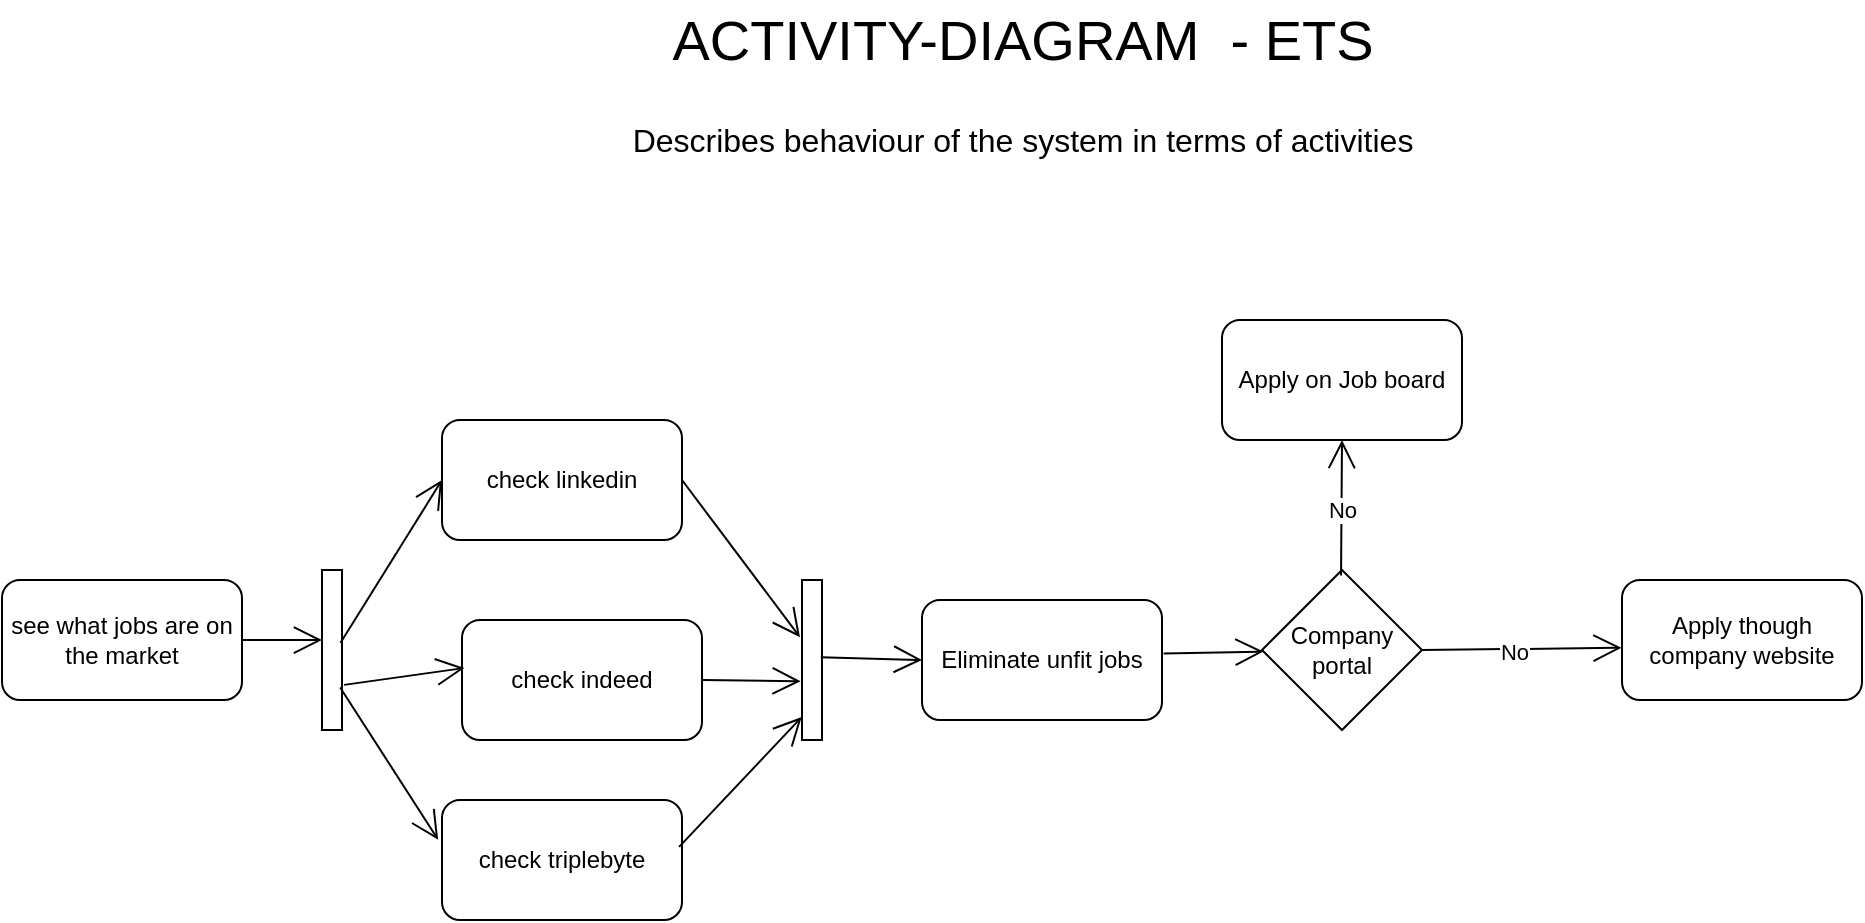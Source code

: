 <mxfile version="19.0.3" type="device" pages="2"><diagram id="CB76j-QL4G5kRngm_N2Z" name="ACTIVITY"><mxGraphModel dx="2526" dy="1278" grid="1" gridSize="10" guides="1" tooltips="1" connect="1" arrows="1" fold="1" page="1" pageScale="1" pageWidth="1100" pageHeight="850" math="0" shadow="0"><root><mxCell id="0"/><mxCell id="1" parent="0"/><mxCell id="jiYR0EFJOiK9zKQ9a5HT-1" value="see what jobs are on the market" style="rounded=1;whiteSpace=wrap;html=1;" parent="1" vertex="1"><mxGeometry x="40" y="350" width="120" height="60" as="geometry"/></mxCell><mxCell id="jiYR0EFJOiK9zKQ9a5HT-2" value="check linkedin" style="rounded=1;whiteSpace=wrap;html=1;" parent="1" vertex="1"><mxGeometry x="260" y="270" width="120" height="60" as="geometry"/></mxCell><mxCell id="jiYR0EFJOiK9zKQ9a5HT-3" value="check indeed" style="rounded=1;whiteSpace=wrap;html=1;" parent="1" vertex="1"><mxGeometry x="270" y="370" width="120" height="60" as="geometry"/></mxCell><mxCell id="jiYR0EFJOiK9zKQ9a5HT-4" value="" style="html=1;points=[];perimeter=orthogonalPerimeter;" parent="1" vertex="1"><mxGeometry x="200" y="345" width="10" height="80" as="geometry"/></mxCell><mxCell id="jiYR0EFJOiK9zKQ9a5HT-8" value="Eliminate unfit jobs" style="rounded=1;whiteSpace=wrap;html=1;" parent="1" vertex="1"><mxGeometry x="500" y="360" width="120" height="60" as="geometry"/></mxCell><mxCell id="jiYR0EFJOiK9zKQ9a5HT-9" value="" style="endArrow=open;endFill=1;endSize=12;html=1;rounded=0;exitX=1;exitY=0.5;exitDx=0;exitDy=0;entryX=-0.1;entryY=0.358;entryDx=0;entryDy=0;entryPerimeter=0;" parent="1" source="jiYR0EFJOiK9zKQ9a5HT-2" target="jiYR0EFJOiK9zKQ9a5HT-16" edge="1"><mxGeometry width="160" relative="1" as="geometry"><mxPoint x="270" y="369.69" as="sourcePoint"/><mxPoint x="460" y="340" as="targetPoint"/></mxGeometry></mxCell><mxCell id="jiYR0EFJOiK9zKQ9a5HT-13" value="" style="endArrow=open;endFill=1;endSize=12;html=1;rounded=0;exitX=1;exitY=0.5;exitDx=0;exitDy=0;entryX=-0.067;entryY=0.633;entryDx=0;entryDy=0;entryPerimeter=0;" parent="1" source="jiYR0EFJOiK9zKQ9a5HT-3" target="jiYR0EFJOiK9zKQ9a5HT-16" edge="1"><mxGeometry width="160" relative="1" as="geometry"><mxPoint x="270" y="369.69" as="sourcePoint"/><mxPoint x="440" y="430" as="targetPoint"/></mxGeometry></mxCell><mxCell id="jiYR0EFJOiK9zKQ9a5HT-14" value="" style="endArrow=open;endFill=1;endSize=12;html=1;rounded=0;entryX=0;entryY=0.5;entryDx=0;entryDy=0;exitX=0.927;exitY=0.455;exitDx=0;exitDy=0;exitPerimeter=0;" parent="1" source="jiYR0EFJOiK9zKQ9a5HT-4" target="jiYR0EFJOiK9zKQ9a5HT-2" edge="1"><mxGeometry width="160" relative="1" as="geometry"><mxPoint x="240" y="379.69" as="sourcePoint"/><mxPoint x="400" y="379.69" as="targetPoint"/></mxGeometry></mxCell><mxCell id="jiYR0EFJOiK9zKQ9a5HT-15" value="" style="endArrow=open;endFill=1;endSize=12;html=1;rounded=0;entryX=0.01;entryY=0.4;entryDx=0;entryDy=0;entryPerimeter=0;exitX=1.104;exitY=0.718;exitDx=0;exitDy=0;exitPerimeter=0;" parent="1" source="jiYR0EFJOiK9zKQ9a5HT-4" target="jiYR0EFJOiK9zKQ9a5HT-3" edge="1"><mxGeometry width="160" relative="1" as="geometry"><mxPoint x="250" y="389.69" as="sourcePoint"/><mxPoint x="277.48" y="354.6" as="targetPoint"/></mxGeometry></mxCell><mxCell id="jiYR0EFJOiK9zKQ9a5HT-16" value="" style="html=1;points=[];perimeter=orthogonalPerimeter;" parent="1" vertex="1"><mxGeometry x="440" y="350" width="10" height="80" as="geometry"/></mxCell><mxCell id="jiYR0EFJOiK9zKQ9a5HT-17" value="" style="endArrow=open;endFill=1;endSize=12;html=1;rounded=0;exitX=0.938;exitY=0.483;exitDx=0;exitDy=0;entryX=0;entryY=0.5;entryDx=0;entryDy=0;exitPerimeter=0;" parent="1" source="jiYR0EFJOiK9zKQ9a5HT-16" target="jiYR0EFJOiK9zKQ9a5HT-8" edge="1"><mxGeometry width="160" relative="1" as="geometry"><mxPoint x="370" y="440" as="sourcePoint"/><mxPoint x="449.33" y="410.64" as="targetPoint"/></mxGeometry></mxCell><mxCell id="jiYR0EFJOiK9zKQ9a5HT-18" value="" style="endArrow=open;endFill=1;endSize=12;html=1;rounded=0;entryX=0;entryY=0.438;entryDx=0;entryDy=0;entryPerimeter=0;" parent="1" source="jiYR0EFJOiK9zKQ9a5HT-1" target="jiYR0EFJOiK9zKQ9a5HT-4" edge="1"><mxGeometry width="160" relative="1" as="geometry"><mxPoint x="189.92" y="376.72" as="sourcePoint"/><mxPoint x="240.08" y="403.28" as="targetPoint"/></mxGeometry></mxCell><mxCell id="jiYR0EFJOiK9zKQ9a5HT-19" value="Apply though company website" style="rounded=1;whiteSpace=wrap;html=1;" parent="1" vertex="1"><mxGeometry x="850" y="350" width="120" height="60" as="geometry"/></mxCell><mxCell id="jiYR0EFJOiK9zKQ9a5HT-20" value="Company portal" style="rhombus;whiteSpace=wrap;html=1;" parent="1" vertex="1"><mxGeometry x="670" y="345" width="80" height="80" as="geometry"/></mxCell><mxCell id="jiYR0EFJOiK9zKQ9a5HT-21" value="" style="endArrow=open;endFill=1;endSize=12;html=1;rounded=0;exitX=1.007;exitY=0.446;exitDx=0;exitDy=0;exitPerimeter=0;" parent="1" source="jiYR0EFJOiK9zKQ9a5HT-8" target="jiYR0EFJOiK9zKQ9a5HT-20" edge="1"><mxGeometry width="160" relative="1" as="geometry"><mxPoint x="560" y="340" as="sourcePoint"/><mxPoint x="720" y="340" as="targetPoint"/></mxGeometry></mxCell><mxCell id="jiYR0EFJOiK9zKQ9a5HT-22" value="" style="endArrow=open;endFill=1;endSize=12;html=1;rounded=0;entryX=-0.002;entryY=0.565;entryDx=0;entryDy=0;exitX=1;exitY=0.5;exitDx=0;exitDy=0;entryPerimeter=0;" parent="1" source="jiYR0EFJOiK9zKQ9a5HT-20" target="jiYR0EFJOiK9zKQ9a5HT-19" edge="1"><mxGeometry width="160" relative="1" as="geometry"><mxPoint x="620" y="314.77" as="sourcePoint"/><mxPoint x="780" y="314.77" as="targetPoint"/></mxGeometry></mxCell><mxCell id="jiYR0EFJOiK9zKQ9a5HT-23" value="No" style="edgeLabel;html=1;align=center;verticalAlign=middle;resizable=0;points=[];" parent="jiYR0EFJOiK9zKQ9a5HT-22" vertex="1" connectable="0"><mxGeometry x="-0.075" y="-1" relative="1" as="geometry"><mxPoint as="offset"/></mxGeometry></mxCell><mxCell id="jiYR0EFJOiK9zKQ9a5HT-24" value="Apply on Job board" style="rounded=1;whiteSpace=wrap;html=1;" parent="1" vertex="1"><mxGeometry x="650" y="220" width="120" height="60" as="geometry"/></mxCell><mxCell id="jiYR0EFJOiK9zKQ9a5HT-25" value="" style="endArrow=open;endFill=1;endSize=12;html=1;rounded=0;entryX=0.5;entryY=1;entryDx=0;entryDy=0;exitX=0.494;exitY=0.035;exitDx=0;exitDy=0;exitPerimeter=0;" parent="1" source="jiYR0EFJOiK9zKQ9a5HT-20" edge="1"><mxGeometry width="160" relative="1" as="geometry"><mxPoint x="710" y="340" as="sourcePoint"/><mxPoint x="710" y="280.0" as="targetPoint"/></mxGeometry></mxCell><mxCell id="jiYR0EFJOiK9zKQ9a5HT-26" value="No" style="edgeLabel;html=1;align=center;verticalAlign=middle;resizable=0;points=[];" parent="jiYR0EFJOiK9zKQ9a5HT-25" vertex="1" connectable="0"><mxGeometry x="-0.021" relative="1" as="geometry"><mxPoint as="offset"/></mxGeometry></mxCell><mxCell id="jiYR0EFJOiK9zKQ9a5HT-30" value="check triplebyte" style="rounded=1;whiteSpace=wrap;html=1;" parent="1" vertex="1"><mxGeometry x="260" y="460" width="120" height="60" as="geometry"/></mxCell><mxCell id="jiYR0EFJOiK9zKQ9a5HT-31" value="" style="endArrow=open;endFill=1;endSize=12;html=1;rounded=0;exitX=0.908;exitY=0.734;exitDx=0;exitDy=0;exitPerimeter=0;entryX=-0.016;entryY=0.331;entryDx=0;entryDy=0;entryPerimeter=0;" parent="1" source="jiYR0EFJOiK9zKQ9a5HT-4" target="jiYR0EFJOiK9zKQ9a5HT-30" edge="1"><mxGeometry width="160" relative="1" as="geometry"><mxPoint x="209.84" y="490.0" as="sourcePoint"/><mxPoint x="230" y="512" as="targetPoint"/></mxGeometry></mxCell><mxCell id="jiYR0EFJOiK9zKQ9a5HT-32" value="" style="endArrow=open;endFill=1;endSize=12;html=1;rounded=0;entryX=-0.015;entryY=0.857;entryDx=0;entryDy=0;entryPerimeter=0;exitX=0.988;exitY=0.391;exitDx=0;exitDy=0;exitPerimeter=0;" parent="1" source="jiYR0EFJOiK9zKQ9a5HT-30" target="jiYR0EFJOiK9zKQ9a5HT-16" edge="1"><mxGeometry width="160" relative="1" as="geometry"><mxPoint x="410" y="510" as="sourcePoint"/><mxPoint x="430" y="430" as="targetPoint"/></mxGeometry></mxCell><mxCell id="-D-tKzF2mJ5fyYn2RXqx-1" value="ACTIVITY-DIAGRAM&amp;nbsp; - ETS" style="text;html=1;resizable=0;autosize=1;align=center;verticalAlign=middle;points=[];fillColor=none;strokeColor=none;rounded=0;fontSize=28;" parent="1" vertex="1"><mxGeometry x="365" y="60" width="370" height="40" as="geometry"/></mxCell><mxCell id="-D-tKzF2mJ5fyYn2RXqx-2" value="Describes behaviour of the system in terms of activities" style="text;html=1;resizable=0;autosize=1;align=center;verticalAlign=middle;points=[];fillColor=none;strokeColor=none;rounded=0;fontSize=16;" parent="1" vertex="1"><mxGeometry x="345" y="120" width="410" height="20" as="geometry"/></mxCell></root></mxGraphModel></diagram><diagram id="eOXQSuzVNMP1eHo4WYqC" name="USE-CASE"><mxGraphModel dx="1531" dy="775" grid="1" gridSize="10" guides="1" tooltips="1" connect="1" arrows="1" fold="1" page="1" pageScale="1" pageWidth="1100" pageHeight="850" math="0" shadow="0"><root><mxCell id="0"/><mxCell id="1" parent="0"/><mxCell id="DLbAejF3uNQdCEBCxdvz-1" value="Actor" style="shape=umlActor;verticalLabelPosition=bottom;verticalAlign=top;html=1;" parent="1" vertex="1"><mxGeometry x="230" y="320" width="30" height="60" as="geometry"/></mxCell><mxCell id="DLbAejF3uNQdCEBCxdvz-3" value="query jobs" style="ellipse;whiteSpace=wrap;html=1;" parent="1" vertex="1"><mxGeometry x="350" y="230" width="120" height="80" as="geometry"/></mxCell><mxCell id="DLbAejF3uNQdCEBCxdvz-4" value="query&lt;br&gt;linkedin" style="ellipse;whiteSpace=wrap;html=1;" parent="1" vertex="1"><mxGeometry x="500" y="140" width="120" height="80" as="geometry"/></mxCell><mxCell id="DLbAejF3uNQdCEBCxdvz-5" value="query&lt;br&gt;indeed" style="ellipse;whiteSpace=wrap;html=1;" parent="1" vertex="1"><mxGeometry x="540" y="240" width="120" height="80" as="geometry"/></mxCell><mxCell id="DLbAejF3uNQdCEBCxdvz-6" value="Use" style="endArrow=open;endSize=12;dashed=1;html=1;rounded=0;exitX=0.533;exitY=0.733;exitDx=0;exitDy=0;exitPerimeter=0;" parent="1" source="DLbAejF3uNQdCEBCxdvz-1" target="DLbAejF3uNQdCEBCxdvz-3" edge="1"><mxGeometry width="160" relative="1" as="geometry"><mxPoint x="210" y="370" as="sourcePoint"/><mxPoint x="370" y="370" as="targetPoint"/></mxGeometry></mxCell><mxCell id="DLbAejF3uNQdCEBCxdvz-7" value="Use" style="endArrow=open;endSize=12;dashed=1;html=1;rounded=0;exitX=1;exitY=0;exitDx=0;exitDy=0;" parent="1" source="DLbAejF3uNQdCEBCxdvz-3" target="DLbAejF3uNQdCEBCxdvz-4" edge="1"><mxGeometry width="160" relative="1" as="geometry"><mxPoint x="490" y="350" as="sourcePoint"/><mxPoint x="650" y="350" as="targetPoint"/></mxGeometry></mxCell><mxCell id="DLbAejF3uNQdCEBCxdvz-8" value="Use" style="endArrow=open;endSize=12;dashed=1;html=1;rounded=0;entryX=-0.008;entryY=0.6;entryDx=0;entryDy=0;entryPerimeter=0;" parent="1" source="DLbAejF3uNQdCEBCxdvz-3" target="DLbAejF3uNQdCEBCxdvz-5" edge="1"><mxGeometry width="160" relative="1" as="geometry"><mxPoint x="463.28" y="480" as="sourcePoint"/><mxPoint x="509.998" y="433.282" as="targetPoint"/></mxGeometry></mxCell><mxCell id="DLbAejF3uNQdCEBCxdvz-9" value="manual filter on extracted data" style="ellipse;whiteSpace=wrap;html=1;" parent="1" vertex="1"><mxGeometry x="500" y="390" width="120" height="80" as="geometry"/></mxCell><mxCell id="DLbAejF3uNQdCEBCxdvz-10" value="Use" style="endArrow=open;endSize=12;dashed=1;html=1;rounded=0;exitX=0.646;exitY=0.765;exitDx=0;exitDy=0;exitPerimeter=0;" parent="1" source="DLbAejF3uNQdCEBCxdvz-1" edge="1"><mxGeometry width="160" relative="1" as="geometry"><mxPoint x="400" y="490" as="sourcePoint"/><mxPoint x="270" y="220" as="targetPoint"/></mxGeometry></mxCell><mxCell id="DLbAejF3uNQdCEBCxdvz-11" value="delete jobs" style="ellipse;whiteSpace=wrap;html=1;" parent="1" vertex="1"><mxGeometry x="850" y="360" width="120" height="80" as="geometry"/></mxCell><mxCell id="DLbAejF3uNQdCEBCxdvz-12" value="Use" style="endArrow=open;endSize=12;dashed=1;html=1;rounded=0;exitX=1.005;exitY=0.62;exitDx=0;exitDy=0;exitPerimeter=0;" parent="1" source="DLbAejF3uNQdCEBCxdvz-9" target="DLbAejF3uNQdCEBCxdvz-13" edge="1"><mxGeometry width="160" relative="1" as="geometry"><mxPoint x="447.66" y="430.0" as="sourcePoint"/><mxPoint x="570.001" y="528.298" as="targetPoint"/></mxGeometry></mxCell><mxCell id="DLbAejF3uNQdCEBCxdvz-13" value="remove jobs that don't fit" style="ellipse;whiteSpace=wrap;html=1;" parent="1" vertex="1"><mxGeometry x="670" y="390" width="120" height="80" as="geometry"/></mxCell><mxCell id="DLbAejF3uNQdCEBCxdvz-15" value="Use" style="endArrow=open;endSize=12;dashed=1;html=1;rounded=0;exitX=1.01;exitY=0.409;exitDx=0;exitDy=0;exitPerimeter=0;entryX=0.083;entryY=0.761;entryDx=0;entryDy=0;entryPerimeter=0;" parent="1" source="DLbAejF3uNQdCEBCxdvz-13" target="DLbAejF3uNQdCEBCxdvz-11" edge="1"><mxGeometry width="160" relative="1" as="geometry"><mxPoint x="680.0" y="590.0" as="sourcePoint"/><mxPoint x="753.803" y="610.359" as="targetPoint"/></mxGeometry></mxCell><mxCell id="DLbAejF3uNQdCEBCxdvz-17" value="Use" style="endArrow=open;endSize=12;dashed=1;html=1;rounded=0;exitX=0.999;exitY=0.585;exitDx=0;exitDy=0;exitPerimeter=0;entryX=0;entryY=0.5;entryDx=0;entryDy=0;" parent="1" source="DLbAejF3uNQdCEBCxdvz-20" target="DLbAejF3uNQdCEBCxdvz-9" edge="1"><mxGeometry width="160" relative="1" as="geometry"><mxPoint x="436.2" y="423.36" as="sourcePoint"/><mxPoint x="580.003" y="640.359" as="targetPoint"/></mxGeometry></mxCell><mxCell id="DLbAejF3uNQdCEBCxdvz-18" value="see info about company" style="ellipse;whiteSpace=wrap;html=1;" parent="1" vertex="1"><mxGeometry x="650" y="500" width="120" height="80" as="geometry"/></mxCell><mxCell id="DLbAejF3uNQdCEBCxdvz-19" value="Use" style="endArrow=open;endSize=12;dashed=1;html=1;rounded=0;entryX=0.083;entryY=0.25;entryDx=0;entryDy=0;entryPerimeter=0;exitX=0.693;exitY=1;exitDx=0;exitDy=0;exitPerimeter=0;" parent="1" source="DLbAejF3uNQdCEBCxdvz-9" target="DLbAejF3uNQdCEBCxdvz-18" edge="1"><mxGeometry width="160" relative="1" as="geometry"><mxPoint x="610" y="530" as="sourcePoint"/><mxPoint x="500" y="490" as="targetPoint"/></mxGeometry></mxCell><mxCell id="DLbAejF3uNQdCEBCxdvz-20" value="select jobs worth applying" style="ellipse;whiteSpace=wrap;html=1;" parent="1" vertex="1"><mxGeometry x="320" y="360" width="120" height="80" as="geometry"/></mxCell><mxCell id="DLbAejF3uNQdCEBCxdvz-21" value="Use" style="endArrow=open;endSize=12;dashed=1;html=1;rounded=0;exitX=1;exitY=1;exitDx=0;exitDy=0;exitPerimeter=0;entryX=0;entryY=0.5;entryDx=0;entryDy=0;" parent="1" source="DLbAejF3uNQdCEBCxdvz-1" edge="1" target="DLbAejF3uNQdCEBCxdvz-20"><mxGeometry width="160" relative="1" as="geometry"><mxPoint x="210.0" y="454.18" as="sourcePoint"/><mxPoint x="308.194" y="519.996" as="targetPoint"/></mxGeometry></mxCell><mxCell id="DLbAejF3uNQdCEBCxdvz-22" value="auto apply" style="ellipse;whiteSpace=wrap;html=1;" parent="1" vertex="1"><mxGeometry x="260" y="580" width="120" height="80" as="geometry"/></mxCell><mxCell id="DLbAejF3uNQdCEBCxdvz-23" value="Use" style="endArrow=open;endSize=12;dashed=1;html=1;rounded=0;exitX=0.767;exitY=0.902;exitDx=0;exitDy=0;exitPerimeter=0;" parent="1" source="DLbAejF3uNQdCEBCxdvz-1" edge="1" target="DLbAejF3uNQdCEBCxdvz-22"><mxGeometry width="160" relative="1" as="geometry"><mxPoint x="220.9" y="490" as="sourcePoint"/><mxPoint x="260" y="570" as="targetPoint"/></mxGeometry></mxCell><mxCell id="DLbAejF3uNQdCEBCxdvz-24" value="USE-CASE DIAGRAM&amp;nbsp; - ETS" style="text;html=1;resizable=0;autosize=1;align=center;verticalAlign=middle;points=[];fillColor=none;strokeColor=none;rounded=0;fontSize=28;" parent="1" vertex="1"><mxGeometry x="360" y="60" width="380" height="40" as="geometry"/></mxCell><mxCell id="3MI0oWs88aS0b8ITTxvC-1" value="Describes functionality of the system form the user's point of view" style="text;html=1;resizable=0;autosize=1;align=center;verticalAlign=middle;points=[];fillColor=none;strokeColor=none;rounded=0;fontSize=16;" parent="1" vertex="1"><mxGeometry x="310" y="110" width="480" height="20" as="geometry"/></mxCell><mxCell id="zZ-7p_Oj3eoCvQajI9cv-1" value="browser extension" style="ellipse;whiteSpace=wrap;html=1;hachureGap=4;" vertex="1" parent="1"><mxGeometry x="420" y="640" width="120" height="80" as="geometry"/></mxCell><mxCell id="zZ-7p_Oj3eoCvQajI9cv-2" value="chrome browser" style="ellipse;whiteSpace=wrap;html=1;hachureGap=4;" vertex="1" parent="1"><mxGeometry x="610" y="640" width="120" height="80" as="geometry"/></mxCell><mxCell id="zZ-7p_Oj3eoCvQajI9cv-3" value="Use" style="endArrow=open;endSize=12;dashed=1;html=1;rounded=0;sourcePerimeterSpacing=8;targetPerimeterSpacing=8;curved=1;exitX=1;exitY=1;exitDx=0;exitDy=0;entryX=0.025;entryY=0.375;entryDx=0;entryDy=0;entryPerimeter=0;" edge="1" parent="1" source="DLbAejF3uNQdCEBCxdvz-22" target="zZ-7p_Oj3eoCvQajI9cv-1"><mxGeometry width="160" relative="1" as="geometry"><mxPoint x="360" y="680" as="sourcePoint"/><mxPoint x="400" y="679.5" as="targetPoint"/></mxGeometry></mxCell><mxCell id="zZ-7p_Oj3eoCvQajI9cv-4" value="Use" style="endArrow=open;endSize=12;dashed=1;html=1;rounded=0;sourcePerimeterSpacing=8;targetPerimeterSpacing=8;curved=1;exitX=1;exitY=0.5;exitDx=0;exitDy=0;entryX=0;entryY=0.5;entryDx=0;entryDy=0;" edge="1" parent="1" source="zZ-7p_Oj3eoCvQajI9cv-1" target="zZ-7p_Oj3eoCvQajI9cv-2"><mxGeometry width="160" relative="1" as="geometry"><mxPoint x="310.0" y="700" as="sourcePoint"/><mxPoint x="502.04" y="792.96" as="targetPoint"/></mxGeometry></mxCell><mxCell id="zZ-7p_Oj3eoCvQajI9cv-5" value="automatic filter for unacceptable options" style="ellipse;whiteSpace=wrap;html=1;hachureGap=4;" vertex="1" parent="1"><mxGeometry x="450" y="490" width="120" height="80" as="geometry"/></mxCell><mxCell id="zZ-7p_Oj3eoCvQajI9cv-6" value="Use" style="endArrow=open;endSize=12;dashed=1;html=1;rounded=0;exitX=0.5;exitY=1;exitDx=0;exitDy=0;" edge="1" parent="1" source="DLbAejF3uNQdCEBCxdvz-20" target="zZ-7p_Oj3eoCvQajI9cv-5"><mxGeometry width="160" relative="1" as="geometry"><mxPoint x="160.0" y="570.9" as="sourcePoint"/><mxPoint x="180.62" y="425" as="targetPoint"/></mxGeometry></mxCell><mxCell id="zZ-7p_Oj3eoCvQajI9cv-7" value="need to refine" style="shape=note;whiteSpace=wrap;html=1;backgroundOutline=1;fontColor=#000000;darkOpacity=0.05;fillColor=default;strokeColor=none;fillStyle=solid;direction=west;gradientDirection=north;gradientColor=#ffffff;shadow=1;size=20;pointerEvents=1;hachureGap=4;" vertex="1" parent="1"><mxGeometry x="550" y="340" width="60" height="70" as="geometry"/></mxCell><mxCell id="zZ-7p_Oj3eoCvQajI9cv-8" value="in source code rn" style="shape=note;whiteSpace=wrap;html=1;backgroundOutline=1;fontColor=#000000;darkOpacity=0.05;fillColor=default;strokeColor=none;fillStyle=solid;direction=west;gradientDirection=north;gradientColor=#ffffff;shadow=1;size=20;pointerEvents=1;hachureGap=4;" vertex="1" parent="1"><mxGeometry x="330" y="170" width="60" height="70" as="geometry"/></mxCell><mxCell id="zZ-7p_Oj3eoCvQajI9cv-9" value="as a table with predefined filters" style="shape=note;whiteSpace=wrap;html=1;backgroundOutline=1;fontColor=#000000;darkOpacity=0.05;fillColor=default;strokeColor=none;fillStyle=solid;direction=west;gradientDirection=north;gradientColor=#ffffff;shadow=1;size=20;pointerEvents=1;hachureGap=4;" vertex="1" parent="1"><mxGeometry x="550" y="540" width="60" height="70" as="geometry"/></mxCell><mxCell id="zZ-7p_Oj3eoCvQajI9cv-10" value="&lt;span style=&quot;background-color: initial;&quot;&gt;The problem:&lt;/span&gt;&lt;br&gt;&lt;blockquote style=&quot;margin: 0 0 0 40px; border: none; padding: 0px;&quot;&gt;&lt;/blockquote&gt;&lt;ul&gt;&lt;li&gt;&lt;span style=&quot;background-color: initial;&quot;&gt;first job is hard to find&lt;/span&gt;&lt;/li&gt;&lt;li&gt;&lt;span style=&quot;background-color: initial;&quot;&gt;job market is full of recruiters&lt;/span&gt;&lt;/li&gt;&lt;li&gt;&lt;span style=&quot;background-color: initial;&quot;&gt;it is hard to understand what the job is about by just reading its description&lt;/span&gt;&lt;/li&gt;&lt;/ul&gt;&lt;blockquote style=&quot;margin: 0 0 0 40px; border: none; padding: 0px;&quot;&gt;&lt;/blockquote&gt;" style="shape=note;whiteSpace=wrap;html=1;backgroundOutline=1;fontColor=#000000;darkOpacity=0.05;fillColor=default;strokeColor=none;fillStyle=solid;direction=west;gradientDirection=north;gradientColor=#ffffff;shadow=1;size=20;pointerEvents=1;hachureGap=4;align=left;" vertex="1" parent="1"><mxGeometry x="820" width="260" height="190" as="geometry"/></mxCell></root></mxGraphModel></diagram></mxfile>